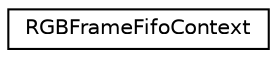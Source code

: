 digraph "Graphical Class Hierarchy"
{
  edge [fontname="Helvetica",fontsize="10",labelfontname="Helvetica",labelfontsize="10"];
  node [fontname="Helvetica",fontsize="10",shape=record];
  rankdir="LR";
  Node0 [label="RGBFrameFifoContext",height=0.2,width=0.4,color="black", fillcolor="white", style="filled",URL="$structRGBFrameFifoContext.html"];
}

